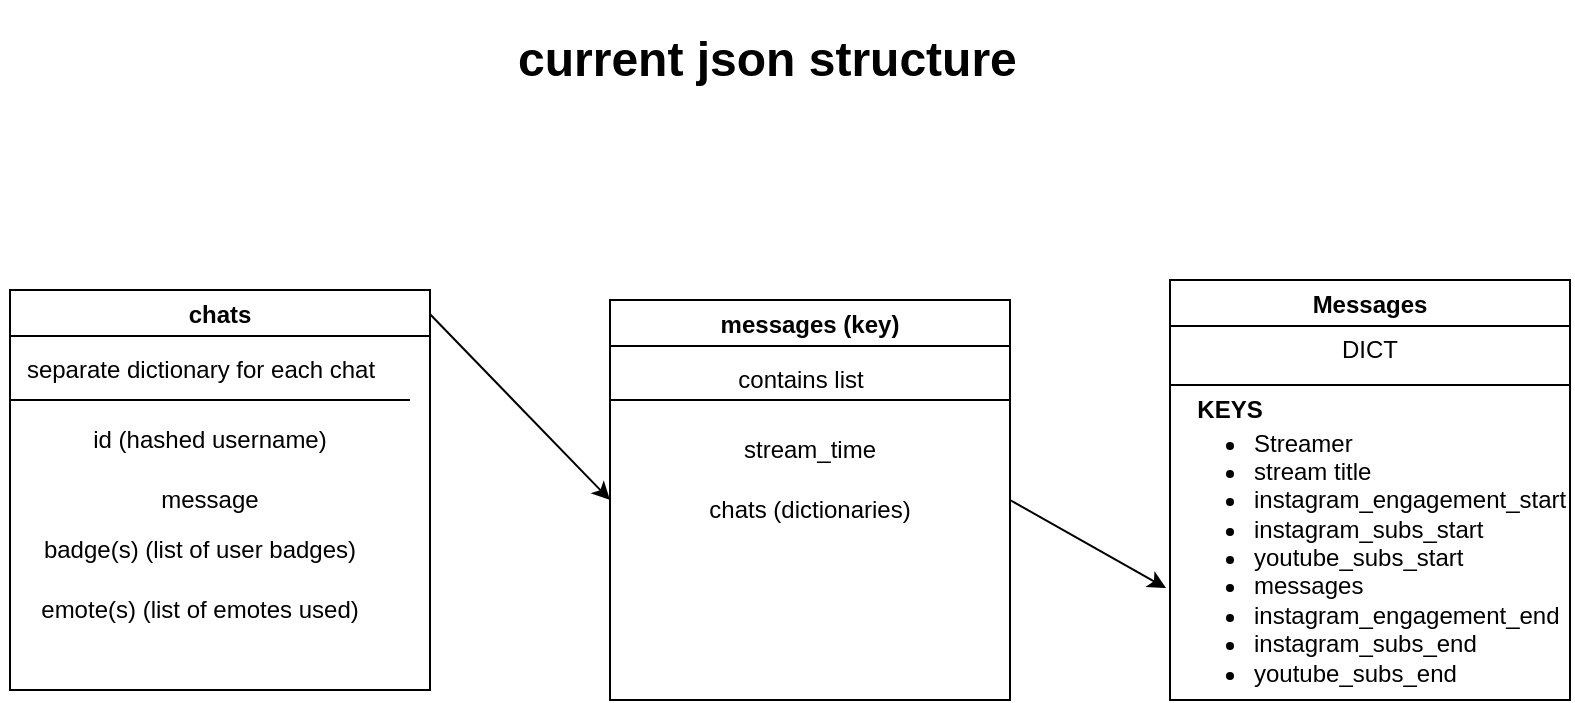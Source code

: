 <mxfile version="20.4.0" type="github">
  <diagram id="OctlWL2hslt6Mt2gqH5t" name="Pagina-1">
    <mxGraphModel dx="2062" dy="1122" grid="1" gridSize="10" guides="1" tooltips="1" connect="1" arrows="1" fold="1" page="1" pageScale="1" pageWidth="827" pageHeight="1169" math="0" shadow="0">
      <root>
        <mxCell id="0" />
        <mxCell id="1" parent="0" />
        <mxCell id="XRbNPRy90sFqUwL_RlTj-10" value="Messages" style="swimlane;" vertex="1" parent="1">
          <mxGeometry x="610" y="270" width="200" height="210" as="geometry" />
        </mxCell>
        <mxCell id="XRbNPRy90sFqUwL_RlTj-11" value="DICT" style="text;html=1;strokeColor=none;fillColor=none;align=center;verticalAlign=middle;whiteSpace=wrap;rounded=0;" vertex="1" parent="XRbNPRy90sFqUwL_RlTj-10">
          <mxGeometry x="70" y="20" width="60" height="30" as="geometry" />
        </mxCell>
        <mxCell id="XRbNPRy90sFqUwL_RlTj-13" value="&lt;ul&gt;&lt;li&gt;Streamer&lt;/li&gt;&lt;li&gt;stream title&lt;/li&gt;&lt;li&gt;instagram_engagement_start&lt;/li&gt;&lt;li&gt;instagram_subs_start&lt;/li&gt;&lt;li&gt;youtube_subs_start&lt;/li&gt;&lt;li&gt;messages&lt;/li&gt;&lt;li style=&quot;--tw-translate-x:0; --tw-translate-y:0; --tw-rotate:0; --tw-skew-x:0; --tw-skew-y:0; --tw-scale-x:1; --tw-scale-y:1; --tw-pan-x: ; --tw-pan-y: ; --tw-pinch-zoom: ; --tw-scroll-snap-strictness:proximity; --tw-ordinal: ; --tw-slashed-zero: ; --tw-numeric-figure: ; --tw-numeric-spacing: ; --tw-numeric-fraction: ; --tw-ring-inset: ; --tw-ring-offset-width:0px; --tw-ring-offset-color:#fff; --tw-ring-color:rgb(59 130 246 / 0.5); --tw-ring-offset-shadow:0 0 #0000; --tw-ring-shadow:0 0 #0000; --tw-shadow:0 0 #0000; --tw-shadow-colored:0 0 #0000; --tw-blur: ; --tw-brightness: ; --tw-contrast: ; --tw-grayscale: ; --tw-hue-rotate: ; --tw-invert: ; --tw-saturate: ; --tw-sepia: ; --tw-drop-shadow: ; --tw-backdrop-blur: ; --tw-backdrop-brightness: ; --tw-backdrop-contrast: ; --tw-backdrop-grayscale: ; --tw-backdrop-hue-rotate: ; --tw-backdrop-invert: ; --tw-backdrop-opacity: ; --tw-backdrop-saturate: ; --tw-backdrop-sepia: ;&quot;&gt;instagram_engagement_end&lt;/li&gt;&lt;li style=&quot;--tw-translate-x:0; --tw-translate-y:0; --tw-rotate:0; --tw-skew-x:0; --tw-skew-y:0; --tw-scale-x:1; --tw-scale-y:1; --tw-pan-x: ; --tw-pan-y: ; --tw-pinch-zoom: ; --tw-scroll-snap-strictness:proximity; --tw-ordinal: ; --tw-slashed-zero: ; --tw-numeric-figure: ; --tw-numeric-spacing: ; --tw-numeric-fraction: ; --tw-ring-inset: ; --tw-ring-offset-width:0px; --tw-ring-offset-color:#fff; --tw-ring-color:rgb(59 130 246 / 0.5); --tw-ring-offset-shadow:0 0 #0000; --tw-ring-shadow:0 0 #0000; --tw-shadow:0 0 #0000; --tw-shadow-colored:0 0 #0000; --tw-blur: ; --tw-brightness: ; --tw-contrast: ; --tw-grayscale: ; --tw-hue-rotate: ; --tw-invert: ; --tw-saturate: ; --tw-sepia: ; --tw-drop-shadow: ; --tw-backdrop-blur: ; --tw-backdrop-brightness: ; --tw-backdrop-contrast: ; --tw-backdrop-grayscale: ; --tw-backdrop-hue-rotate: ; --tw-backdrop-invert: ; --tw-backdrop-opacity: ; --tw-backdrop-saturate: ; --tw-backdrop-sepia: ;&quot;&gt;instagram_subs_end&lt;/li&gt;&lt;li style=&quot;--tw-translate-x:0; --tw-translate-y:0; --tw-rotate:0; --tw-skew-x:0; --tw-skew-y:0; --tw-scale-x:1; --tw-scale-y:1; --tw-pan-x: ; --tw-pan-y: ; --tw-pinch-zoom: ; --tw-scroll-snap-strictness:proximity; --tw-ordinal: ; --tw-slashed-zero: ; --tw-numeric-figure: ; --tw-numeric-spacing: ; --tw-numeric-fraction: ; --tw-ring-inset: ; --tw-ring-offset-width:0px; --tw-ring-offset-color:#fff; --tw-ring-color:rgb(59 130 246 / 0.5); --tw-ring-offset-shadow:0 0 #0000; --tw-ring-shadow:0 0 #0000; --tw-shadow:0 0 #0000; --tw-shadow-colored:0 0 #0000; --tw-blur: ; --tw-brightness: ; --tw-contrast: ; --tw-grayscale: ; --tw-hue-rotate: ; --tw-invert: ; --tw-saturate: ; --tw-sepia: ; --tw-drop-shadow: ; --tw-backdrop-blur: ; --tw-backdrop-brightness: ; --tw-backdrop-contrast: ; --tw-backdrop-grayscale: ; --tw-backdrop-hue-rotate: ; --tw-backdrop-invert: ; --tw-backdrop-opacity: ; --tw-backdrop-saturate: ; --tw-backdrop-sepia: ;&quot;&gt;youtube_subs_end&lt;/li&gt;&lt;/ul&gt;" style="text;strokeColor=none;fillColor=none;html=1;whiteSpace=wrap;verticalAlign=middle;overflow=hidden;" vertex="1" parent="XRbNPRy90sFqUwL_RlTj-10">
          <mxGeometry y="60" width="200" height="150" as="geometry" />
        </mxCell>
        <mxCell id="XRbNPRy90sFqUwL_RlTj-14" value="&lt;b&gt;KEYS&lt;/b&gt;" style="text;html=1;strokeColor=none;fillColor=none;align=center;verticalAlign=middle;whiteSpace=wrap;rounded=0;" vertex="1" parent="XRbNPRy90sFqUwL_RlTj-10">
          <mxGeometry y="50" width="60" height="30" as="geometry" />
        </mxCell>
        <mxCell id="XRbNPRy90sFqUwL_RlTj-12" value="" style="endArrow=none;html=1;rounded=0;exitX=0;exitY=0.25;exitDx=0;exitDy=0;entryX=1;entryY=0.25;entryDx=0;entryDy=0;" edge="1" parent="1" source="XRbNPRy90sFqUwL_RlTj-10" target="XRbNPRy90sFqUwL_RlTj-10">
          <mxGeometry width="50" height="50" relative="1" as="geometry">
            <mxPoint x="390" y="600" as="sourcePoint" />
            <mxPoint x="440" y="550" as="targetPoint" />
          </mxGeometry>
        </mxCell>
        <mxCell id="XRbNPRy90sFqUwL_RlTj-15" value="messages (key)" style="swimlane;" vertex="1" parent="1">
          <mxGeometry x="330" y="280" width="200" height="200" as="geometry" />
        </mxCell>
        <mxCell id="XRbNPRy90sFqUwL_RlTj-17" value="contains list" style="text;html=1;align=center;verticalAlign=middle;resizable=0;points=[];autosize=1;strokeColor=none;fillColor=none;" vertex="1" parent="XRbNPRy90sFqUwL_RlTj-15">
          <mxGeometry x="50" y="25" width="90" height="30" as="geometry" />
        </mxCell>
        <mxCell id="XRbNPRy90sFqUwL_RlTj-18" value="stream_time" style="text;html=1;strokeColor=none;fillColor=none;align=center;verticalAlign=middle;whiteSpace=wrap;rounded=0;" vertex="1" parent="XRbNPRy90sFqUwL_RlTj-15">
          <mxGeometry x="70" y="60" width="60" height="30" as="geometry" />
        </mxCell>
        <mxCell id="XRbNPRy90sFqUwL_RlTj-19" value="chats (dictionaries)" style="text;html=1;strokeColor=none;fillColor=none;align=center;verticalAlign=middle;whiteSpace=wrap;rounded=0;" vertex="1" parent="XRbNPRy90sFqUwL_RlTj-15">
          <mxGeometry x="10" y="90" width="180" height="30" as="geometry" />
        </mxCell>
        <mxCell id="XRbNPRy90sFqUwL_RlTj-16" value="" style="endArrow=none;html=1;rounded=0;exitX=0;exitY=0.25;exitDx=0;exitDy=0;entryX=1;entryY=0.25;entryDx=0;entryDy=0;" edge="1" parent="1" source="XRbNPRy90sFqUwL_RlTj-15" target="XRbNPRy90sFqUwL_RlTj-15">
          <mxGeometry width="50" height="50" relative="1" as="geometry">
            <mxPoint x="390" y="460" as="sourcePoint" />
            <mxPoint x="440" y="410" as="targetPoint" />
          </mxGeometry>
        </mxCell>
        <mxCell id="XRbNPRy90sFqUwL_RlTj-20" value="" style="endArrow=classic;html=1;rounded=0;exitX=1;exitY=0.5;exitDx=0;exitDy=0;entryX=-0.01;entryY=0.627;entryDx=0;entryDy=0;entryPerimeter=0;" edge="1" parent="1" source="XRbNPRy90sFqUwL_RlTj-15" target="XRbNPRy90sFqUwL_RlTj-13">
          <mxGeometry width="50" height="50" relative="1" as="geometry">
            <mxPoint x="430" y="280" as="sourcePoint" />
            <mxPoint x="620" y="390" as="targetPoint" />
          </mxGeometry>
        </mxCell>
        <mxCell id="XRbNPRy90sFqUwL_RlTj-24" value="" style="endArrow=classic;html=1;rounded=0;exitX=0.995;exitY=0.055;exitDx=0;exitDy=0;entryX=0;entryY=0.5;entryDx=0;entryDy=0;exitPerimeter=0;" edge="1" parent="1" source="XRbNPRy90sFqUwL_RlTj-25" target="XRbNPRy90sFqUwL_RlTj-15">
          <mxGeometry width="50" height="50" relative="1" as="geometry">
            <mxPoint x="210" y="352.5" as="sourcePoint" />
            <mxPoint x="320" y="357.5" as="targetPoint" />
          </mxGeometry>
        </mxCell>
        <mxCell id="XRbNPRy90sFqUwL_RlTj-25" value="chats" style="swimlane;" vertex="1" parent="1">
          <mxGeometry x="30" y="275" width="210" height="200" as="geometry" />
        </mxCell>
        <mxCell id="XRbNPRy90sFqUwL_RlTj-26" value="separate dictionary for each chat" style="text;html=1;align=center;verticalAlign=middle;resizable=0;points=[];autosize=1;strokeColor=none;fillColor=none;" vertex="1" parent="XRbNPRy90sFqUwL_RlTj-25">
          <mxGeometry x="-5" y="25" width="200" height="30" as="geometry" />
        </mxCell>
        <mxCell id="XRbNPRy90sFqUwL_RlTj-27" value="id (hashed username)" style="text;html=1;strokeColor=none;fillColor=none;align=center;verticalAlign=middle;whiteSpace=wrap;rounded=0;" vertex="1" parent="XRbNPRy90sFqUwL_RlTj-25">
          <mxGeometry x="30" y="60" width="140" height="30" as="geometry" />
        </mxCell>
        <mxCell id="XRbNPRy90sFqUwL_RlTj-28" value="message" style="text;html=1;strokeColor=none;fillColor=none;align=center;verticalAlign=middle;whiteSpace=wrap;rounded=0;" vertex="1" parent="XRbNPRy90sFqUwL_RlTj-25">
          <mxGeometry x="10" y="90" width="180" height="30" as="geometry" />
        </mxCell>
        <mxCell id="XRbNPRy90sFqUwL_RlTj-29" value="" style="endArrow=none;html=1;rounded=0;exitX=0;exitY=0.25;exitDx=0;exitDy=0;entryX=1;entryY=0.25;entryDx=0;entryDy=0;" edge="1" parent="XRbNPRy90sFqUwL_RlTj-25">
          <mxGeometry width="50" height="50" relative="1" as="geometry">
            <mxPoint y="55" as="sourcePoint" />
            <mxPoint x="200" y="55" as="targetPoint" />
          </mxGeometry>
        </mxCell>
        <mxCell id="XRbNPRy90sFqUwL_RlTj-30" value="badge(s) (list of user badges)" style="text;html=1;strokeColor=none;fillColor=none;align=center;verticalAlign=middle;whiteSpace=wrap;rounded=0;" vertex="1" parent="XRbNPRy90sFqUwL_RlTj-25">
          <mxGeometry x="5" y="115" width="180" height="30" as="geometry" />
        </mxCell>
        <mxCell id="XRbNPRy90sFqUwL_RlTj-31" value="emote(s) (list of emotes used)" style="text;html=1;strokeColor=none;fillColor=none;align=center;verticalAlign=middle;whiteSpace=wrap;rounded=0;" vertex="1" parent="XRbNPRy90sFqUwL_RlTj-25">
          <mxGeometry x="5" y="145" width="180" height="30" as="geometry" />
        </mxCell>
        <mxCell id="XRbNPRy90sFqUwL_RlTj-32" value="&lt;h1&gt;current json structure&lt;/h1&gt;" style="text;html=1;strokeColor=none;fillColor=none;spacing=5;spacingTop=-20;whiteSpace=wrap;overflow=hidden;rounded=0;" vertex="1" parent="1">
          <mxGeometry x="279" y="140" width="270" height="40" as="geometry" />
        </mxCell>
      </root>
    </mxGraphModel>
  </diagram>
</mxfile>
